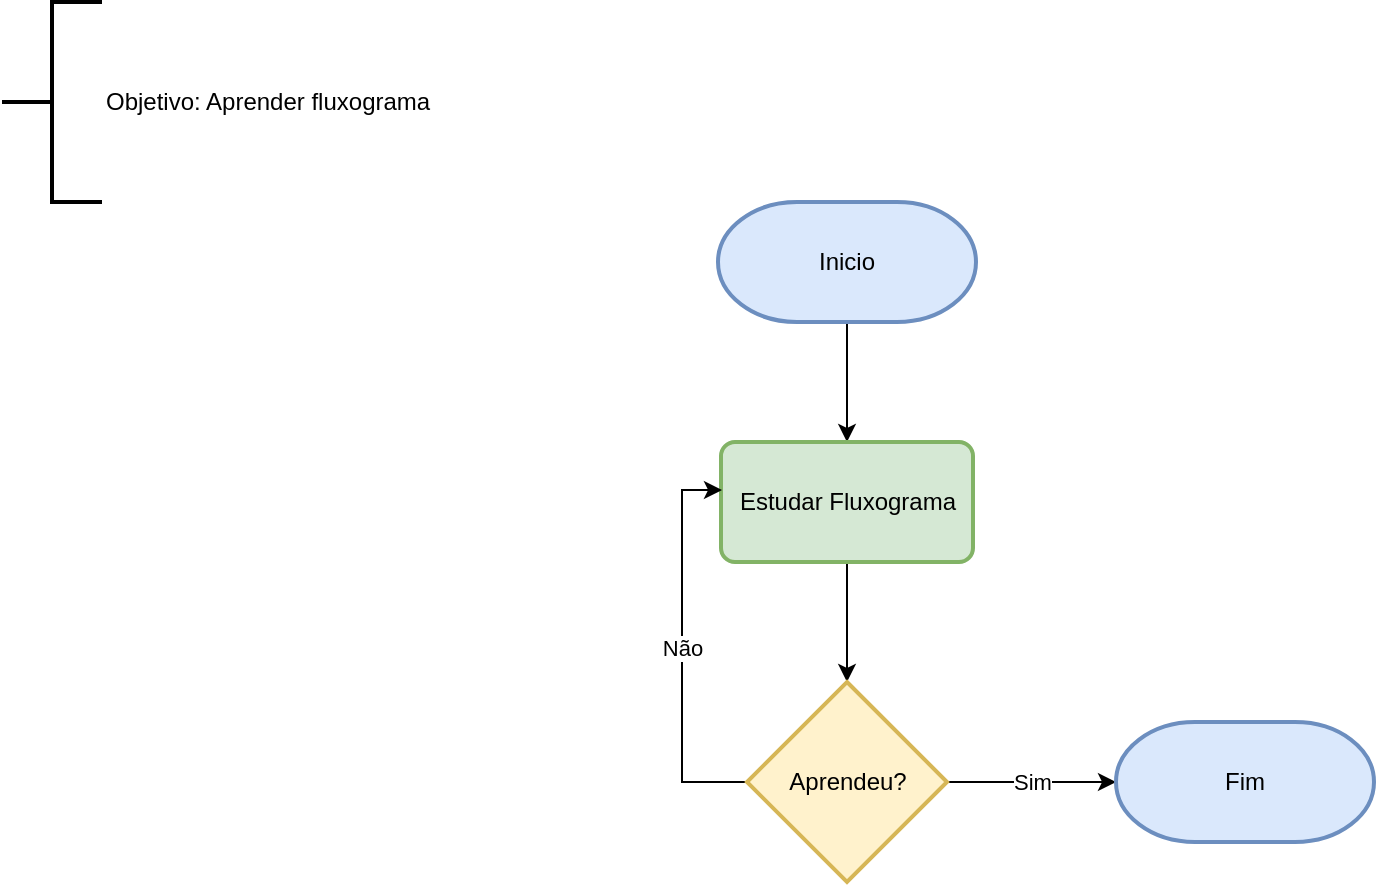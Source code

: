 <mxfile version="16.5.3" type="github">
  <diagram id="fAGy2dhAWYYVCmXqKaH_" name="Page-1">
    <mxGraphModel dx="1695" dy="492" grid="1" gridSize="10" guides="1" tooltips="1" connect="1" arrows="1" fold="1" page="1" pageScale="1" pageWidth="827" pageHeight="1169" math="0" shadow="0">
      <root>
        <mxCell id="0" />
        <mxCell id="1" parent="0" />
        <mxCell id="PKZzZGCbuxu-iICxthsX-4" value="" style="edgeStyle=orthogonalEdgeStyle;rounded=0;orthogonalLoop=1;jettySize=auto;html=1;" edge="1" parent="1" source="PKZzZGCbuxu-iICxthsX-2" target="PKZzZGCbuxu-iICxthsX-3">
          <mxGeometry relative="1" as="geometry" />
        </mxCell>
        <mxCell id="PKZzZGCbuxu-iICxthsX-2" value="Inicio" style="strokeWidth=2;html=1;shape=mxgraph.flowchart.terminator;whiteSpace=wrap;fillColor=#dae8fc;strokeColor=#6c8ebf;" vertex="1" parent="1">
          <mxGeometry x="348" y="110" width="129" height="60" as="geometry" />
        </mxCell>
        <mxCell id="PKZzZGCbuxu-iICxthsX-6" value="" style="edgeStyle=orthogonalEdgeStyle;rounded=0;orthogonalLoop=1;jettySize=auto;html=1;" edge="1" parent="1" source="PKZzZGCbuxu-iICxthsX-3" target="PKZzZGCbuxu-iICxthsX-5">
          <mxGeometry relative="1" as="geometry" />
        </mxCell>
        <mxCell id="PKZzZGCbuxu-iICxthsX-3" value="Estudar Fluxograma" style="rounded=1;whiteSpace=wrap;html=1;absoluteArcSize=1;arcSize=14;strokeWidth=2;fillColor=#d5e8d4;strokeColor=#82b366;" vertex="1" parent="1">
          <mxGeometry x="349.5" y="230" width="126" height="60" as="geometry" />
        </mxCell>
        <mxCell id="PKZzZGCbuxu-iICxthsX-7" value="Não" style="edgeStyle=orthogonalEdgeStyle;rounded=0;orthogonalLoop=1;jettySize=auto;html=1;entryX=0.004;entryY=0.4;entryDx=0;entryDy=0;entryPerimeter=0;" edge="1" parent="1" source="PKZzZGCbuxu-iICxthsX-5" target="PKZzZGCbuxu-iICxthsX-3">
          <mxGeometry relative="1" as="geometry">
            <Array as="points">
              <mxPoint x="330" y="400" />
              <mxPoint x="330" y="254" />
            </Array>
          </mxGeometry>
        </mxCell>
        <mxCell id="PKZzZGCbuxu-iICxthsX-9" value="Sim" style="edgeStyle=orthogonalEdgeStyle;rounded=0;orthogonalLoop=1;jettySize=auto;html=1;" edge="1" parent="1" source="PKZzZGCbuxu-iICxthsX-5" target="PKZzZGCbuxu-iICxthsX-8">
          <mxGeometry relative="1" as="geometry" />
        </mxCell>
        <mxCell id="PKZzZGCbuxu-iICxthsX-5" value="Aprendeu?" style="strokeWidth=2;html=1;shape=mxgraph.flowchart.decision;whiteSpace=wrap;fillColor=#fff2cc;strokeColor=#d6b656;" vertex="1" parent="1">
          <mxGeometry x="362.5" y="350" width="100" height="100" as="geometry" />
        </mxCell>
        <mxCell id="PKZzZGCbuxu-iICxthsX-8" value="Fim" style="strokeWidth=2;html=1;shape=mxgraph.flowchart.terminator;whiteSpace=wrap;fillColor=#dae8fc;strokeColor=#6c8ebf;" vertex="1" parent="1">
          <mxGeometry x="547" y="370" width="129" height="60" as="geometry" />
        </mxCell>
        <mxCell id="PKZzZGCbuxu-iICxthsX-10" value="Objetivo: Aprender fluxograma" style="strokeWidth=2;html=1;shape=mxgraph.flowchart.annotation_2;align=left;labelPosition=right;pointerEvents=1;" vertex="1" parent="1">
          <mxGeometry x="-10" y="10" width="50" height="100" as="geometry" />
        </mxCell>
      </root>
    </mxGraphModel>
  </diagram>
</mxfile>
